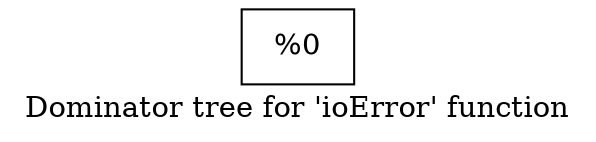 digraph "Dominator tree for 'ioError' function" {
	label="Dominator tree for 'ioError' function";

	Node0x1e84330 [shape=record,label="{%0}"];
}
